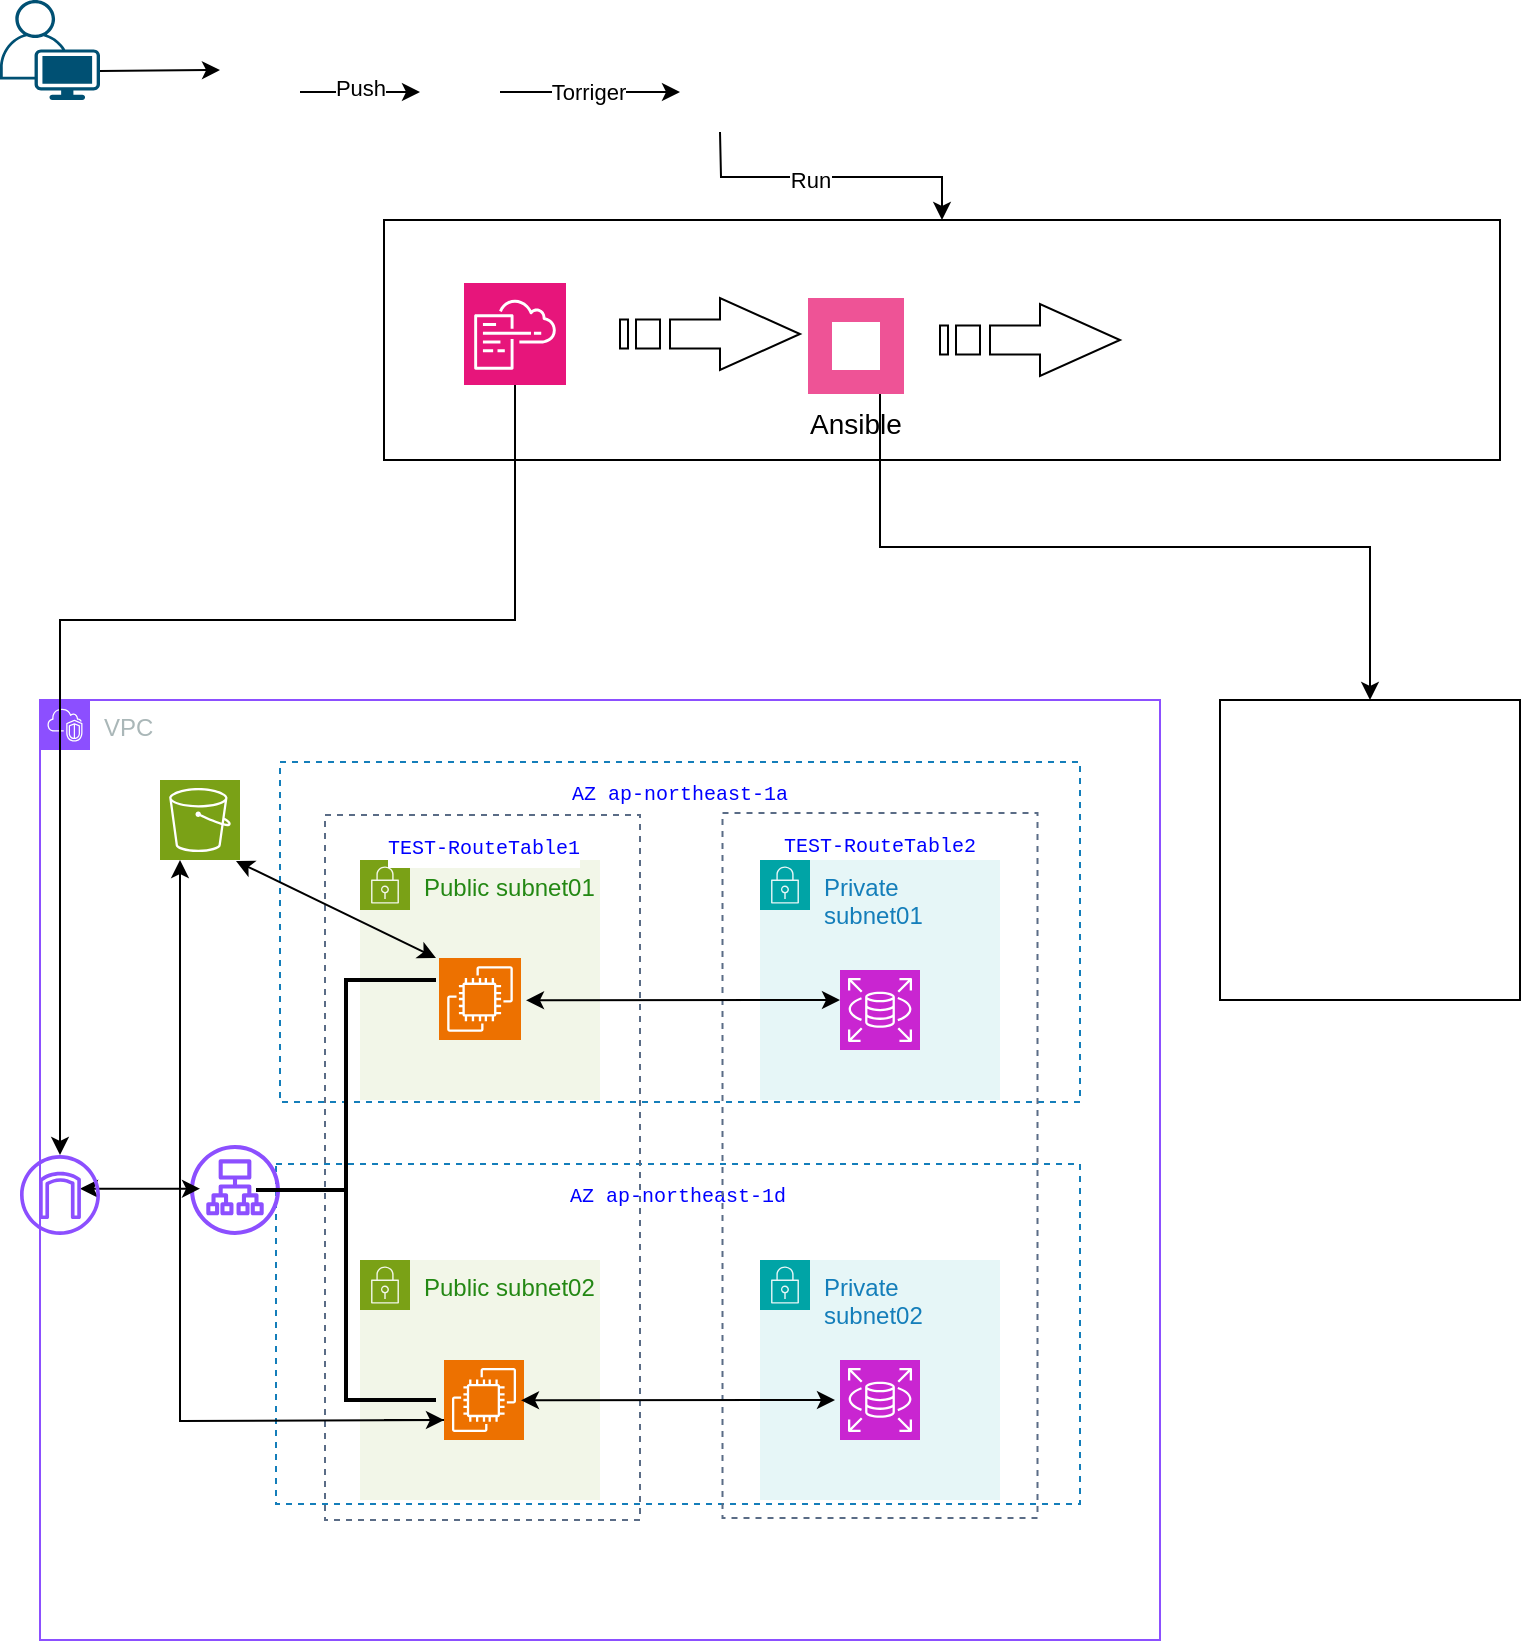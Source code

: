 <mxfile version="27.1.6">
  <diagram name="ページ1" id="wfOfTsYGX1gCWGaTva_v">
    <mxGraphModel dx="1042" dy="527" grid="1" gridSize="10" guides="1" tooltips="1" connect="1" arrows="1" fold="1" page="1" pageScale="1" pageWidth="827" pageHeight="1169" background="#ffffff" math="0" shadow="0">
      <root>
        <mxCell id="0" />
        <mxCell id="1" parent="0" />
        <mxCell id="8PP_kPt3Nnjrmp52MOyV-2" value="" style="shape=image;imageAspect=0;aspect=fixed;verticalLabelPosition=bottom;verticalAlign=top;image=https://prtimes.jp/data/corp/45056/tmp-74ea7a8a47b8ec46276d4d98dfc48039-f3c54867c53badc1224fcd4ed81a270b.jpg?auto=avif;" vertex="1" parent="1">
          <mxGeometry x="340" y="26.67" width="60.49" height="59.33" as="geometry" />
        </mxCell>
        <mxCell id="t017AzWAm3BwNFsJtzHb-72" value="" style="rounded=0;whiteSpace=wrap;html=1;fillColor=none;" parent="1" vertex="1">
          <mxGeometry x="202" y="120" width="558" height="120" as="geometry" />
        </mxCell>
        <mxCell id="t017AzWAm3BwNFsJtzHb-52" value="" style="whiteSpace=wrap;html=1;aspect=fixed;fillColor=none;" parent="1" vertex="1">
          <mxGeometry x="620" y="360" width="150" height="150" as="geometry" />
        </mxCell>
        <mxCell id="t017AzWAm3BwNFsJtzHb-118" value="" style="group" parent="1" connectable="0" vertex="1">
          <mxGeometry x="620" y="360" width="150" height="150" as="geometry" />
        </mxCell>
        <mxCell id="t017AzWAm3BwNFsJtzHb-51" value="" style="shape=image;verticalLabelPosition=bottom;labelBackgroundColor=default;verticalAlign=top;aspect=fixed;imageAspect=0;image=https://git-scm.com/images/logo@2x.png;" parent="t017AzWAm3BwNFsJtzHb-118" vertex="1">
          <mxGeometry x="30" y="30" width="71.74" height="30" as="geometry" />
        </mxCell>
        <mxCell id="t017AzWAm3BwNFsJtzHb-43" value="" style="shape=image;verticalLabelPosition=bottom;labelBackgroundColor=default;verticalAlign=top;aspect=fixed;imageAspect=0;image=https://cdn.worldvectorlogo.com/logos/nginx-1.svg;" parent="t017AzWAm3BwNFsJtzHb-118" vertex="1">
          <mxGeometry x="30" y="80" width="51.2" height="40" as="geometry" />
        </mxCell>
        <mxCell id="t017AzWAm3BwNFsJtzHb-114" style="edgeStyle=orthogonalEdgeStyle;rounded=0;orthogonalLoop=1;jettySize=auto;html=1;entryX=0.5;entryY=0;entryDx=0;entryDy=0;" parent="1" target="t017AzWAm3BwNFsJtzHb-72" edge="1">
          <mxGeometry relative="1" as="geometry">
            <mxPoint x="370" y="76" as="sourcePoint" />
          </mxGeometry>
        </mxCell>
        <mxCell id="t017AzWAm3BwNFsJtzHb-115" value="Run" style="edgeLabel;html=1;align=center;verticalAlign=middle;resizable=0;points=[];" parent="t017AzWAm3BwNFsJtzHb-114" vertex="1" connectable="0">
          <mxGeometry x="-0.133" y="-1" relative="1" as="geometry">
            <mxPoint as="offset" />
          </mxGeometry>
        </mxCell>
        <mxCell id="t017AzWAm3BwNFsJtzHb-60" style="edgeStyle=orthogonalEdgeStyle;rounded=0;orthogonalLoop=1;jettySize=auto;html=1;exitX=1;exitY=0.5;exitDx=0;exitDy=0;entryX=0;entryY=0.5;entryDx=0;entryDy=0;" parent="1" source="t017AzWAm3BwNFsJtzHb-42" target="t017AzWAm3BwNFsJtzHb-9" edge="1">
          <mxGeometry relative="1" as="geometry" />
        </mxCell>
        <mxCell id="t017AzWAm3BwNFsJtzHb-61" value="Push" style="edgeLabel;html=1;align=center;verticalAlign=middle;resizable=0;points=[];" parent="t017AzWAm3BwNFsJtzHb-60" vertex="1" connectable="0">
          <mxGeometry x="0.04" y="2" relative="1" as="geometry">
            <mxPoint x="-1" as="offset" />
          </mxGeometry>
        </mxCell>
        <mxCell id="t017AzWAm3BwNFsJtzHb-66" style="edgeStyle=orthogonalEdgeStyle;rounded=0;orthogonalLoop=1;jettySize=auto;html=1;exitX=1;exitY=0.5;exitDx=0;exitDy=0;" parent="1" source="t017AzWAm3BwNFsJtzHb-9" edge="1">
          <mxGeometry relative="1" as="geometry">
            <mxPoint x="350" y="56" as="targetPoint" />
          </mxGeometry>
        </mxCell>
        <mxCell id="t017AzWAm3BwNFsJtzHb-67" value="Torriger" style="edgeLabel;html=1;align=center;verticalAlign=middle;resizable=0;points=[];" parent="t017AzWAm3BwNFsJtzHb-66" vertex="1" connectable="0">
          <mxGeometry x="0.004" y="1" relative="1" as="geometry">
            <mxPoint x="-1" as="offset" />
          </mxGeometry>
        </mxCell>
        <mxCell id="t017AzWAm3BwNFsJtzHb-9" value="" style="shape=image;html=1;verticalAlign=top;verticalLabelPosition=bottom;labelBackgroundColor=#ffffff;imageAspect=0;aspect=fixed;image=https://cdn4.iconfinder.com/data/icons/ionicons/512/icon-social-github-128.png" parent="1" vertex="1">
          <mxGeometry x="220" y="36" width="40" height="40" as="geometry" />
        </mxCell>
        <mxCell id="t017AzWAm3BwNFsJtzHb-44" value="" style="shape=image;verticalLabelPosition=bottom;labelBackgroundColor=default;verticalAlign=top;aspect=fixed;imageAspect=0;image=https://serverspec.org/images/logo.png;" parent="1" vertex="1">
          <mxGeometry x="590" y="165" width="130" height="30" as="geometry" />
        </mxCell>
        <mxCell id="t017AzWAm3BwNFsJtzHb-42" value="" style="shape=image;verticalLabelPosition=bottom;labelBackgroundColor=default;verticalAlign=top;aspect=fixed;imageAspect=0;image=https://upload.wikimedia.org/wikipedia/commons/thumb/9/9a/Visual_Studio_Code_1.35_icon.svg/2048px-Visual_Studio_Code_1.35_icon.svg.png;" parent="1" vertex="1">
          <mxGeometry x="120" y="36" width="40" height="40" as="geometry" />
        </mxCell>
        <mxCell id="t017AzWAm3BwNFsJtzHb-64" style="edgeStyle=orthogonalEdgeStyle;rounded=0;orthogonalLoop=1;jettySize=auto;html=1;exitX=1;exitY=0.71;exitDx=0;exitDy=0;exitPerimeter=0;" parent="1" source="t017AzWAm3BwNFsJtzHb-57" edge="1">
          <mxGeometry relative="1" as="geometry">
            <mxPoint x="120" y="45" as="targetPoint" />
          </mxGeometry>
        </mxCell>
        <mxCell id="t017AzWAm3BwNFsJtzHb-57" value="" style="points=[[0.35,0,0],[0.98,0.51,0],[1,0.71,0],[0.67,1,0],[0,0.795,0],[0,0.65,0]];verticalLabelPosition=bottom;sketch=0;html=1;verticalAlign=top;aspect=fixed;align=center;pointerEvents=1;shape=mxgraph.cisco19.user;fillColor=#005073;strokeColor=none;" parent="1" vertex="1">
          <mxGeometry x="10" y="10" width="50" height="50" as="geometry" />
        </mxCell>
        <mxCell id="t017AzWAm3BwNFsJtzHb-84" value="" style="html=1;shadow=0;dashed=0;align=center;verticalAlign=middle;shape=mxgraph.arrows2.stripedArrow;dy=0.6;dx=40;notch=25;" parent="1" vertex="1">
          <mxGeometry x="480" y="162" width="90" height="36" as="geometry" />
        </mxCell>
        <mxCell id="t017AzWAm3BwNFsJtzHb-113" style="edgeStyle=orthogonalEdgeStyle;rounded=0;orthogonalLoop=1;jettySize=auto;html=1;exitX=0.75;exitY=1;exitDx=0;exitDy=0;entryX=0.5;entryY=0;entryDx=0;entryDy=0;" parent="1" source="t017AzWAm3BwNFsJtzHb-85" target="t017AzWAm3BwNFsJtzHb-52" edge="1">
          <mxGeometry relative="1" as="geometry" />
        </mxCell>
        <mxCell id="t017AzWAm3BwNFsJtzHb-85" value="Ansible" style="shape=rect;fillColor=#EE5396;aspect=fixed;resizable=0;labelPosition=center;verticalLabelPosition=bottom;align=center;verticalAlign=top;strokeColor=none;fontSize=14;" parent="1" vertex="1">
          <mxGeometry x="414" y="159" width="48" height="48" as="geometry" />
        </mxCell>
        <mxCell id="t017AzWAm3BwNFsJtzHb-86" value="" style="fillColor=#ffffff;strokeColor=none;dashed=0;outlineConnect=0;html=1;labelPosition=center;verticalLabelPosition=bottom;verticalAlign=top;part=1;movable=0;resizable=0;rotatable=0;shape=mxgraph.ibm_cloud.logo--ansible-community" parent="t017AzWAm3BwNFsJtzHb-85" vertex="1">
          <mxGeometry width="24" height="24" relative="1" as="geometry">
            <mxPoint x="12" y="12" as="offset" />
          </mxGeometry>
        </mxCell>
        <mxCell id="t017AzWAm3BwNFsJtzHb-121" value="" style="html=1;shadow=0;dashed=0;align=center;verticalAlign=middle;shape=mxgraph.arrows2.stripedArrow;dy=0.6;dx=40;notch=25;" parent="1" vertex="1">
          <mxGeometry x="320" y="159" width="90" height="36" as="geometry" />
        </mxCell>
        <mxCell id="t017AzWAm3BwNFsJtzHb-124" value="" style="group" parent="1" connectable="0" vertex="1">
          <mxGeometry x="30" y="360" width="600" height="470" as="geometry" />
        </mxCell>
        <mxCell id="t017AzWAm3BwNFsJtzHb-15" value="&lt;div style=&quot;color: rgb(0, 0, 0); background-color: rgb(255, 255, 255); font-family: Consolas, &amp;quot;Courier New&amp;quot;, monospace; line-height: 19px; white-space: pre;&quot;&gt;&lt;span style=&quot;color: rgb(0, 0, 255);&quot;&gt;&lt;font style=&quot;font-size: 10px;&quot;&gt;AZ ap-northeast-1d&lt;/font&gt;&lt;/span&gt;&lt;/div&gt;" style="fillColor=none;strokeColor=#147EBA;dashed=1;verticalAlign=top;fontStyle=0;fontColor=#147EBA;whiteSpace=wrap;html=1;container=0;" parent="t017AzWAm3BwNFsJtzHb-124" vertex="1">
          <mxGeometry x="118" y="232" width="402" height="170" as="geometry" />
        </mxCell>
        <mxCell id="t017AzWAm3BwNFsJtzHb-16" value="VPC" style="points=[[0,0],[0.25,0],[0.5,0],[0.75,0],[1,0],[1,0.25],[1,0.5],[1,0.75],[1,1],[0.75,1],[0.5,1],[0.25,1],[0,1],[0,0.75],[0,0.5],[0,0.25]];outlineConnect=0;gradientColor=none;html=1;whiteSpace=wrap;fontSize=12;fontStyle=0;container=0;pointerEvents=0;collapsible=0;recursiveResize=0;shape=mxgraph.aws4.group;grIcon=mxgraph.aws4.group_vpc2;strokeColor=#8C4FFF;fillColor=none;verticalAlign=top;align=left;spacingLeft=30;fontColor=#AAB7B8;dashed=0;" parent="t017AzWAm3BwNFsJtzHb-124" vertex="1">
          <mxGeometry width="560" height="470" as="geometry" />
        </mxCell>
        <mxCell id="t017AzWAm3BwNFsJtzHb-14" value="" style="sketch=0;points=[[0,0,0],[0.25,0,0],[0.5,0,0],[0.75,0,0],[1,0,0],[0,1,0],[0.25,1,0],[0.5,1,0],[0.75,1,0],[1,1,0],[0,0.25,0],[0,0.5,0],[0,0.75,0],[1,0.25,0],[1,0.5,0],[1,0.75,0]];outlineConnect=0;fontColor=#232F3E;fillColor=#7AA116;strokeColor=#ffffff;dashed=0;verticalLabelPosition=bottom;verticalAlign=top;align=center;html=1;fontSize=12;fontStyle=0;aspect=fixed;shape=mxgraph.aws4.resourceIcon;resIcon=mxgraph.aws4.s3;container=0;" parent="t017AzWAm3BwNFsJtzHb-124" vertex="1">
          <mxGeometry x="60" y="40" width="40" height="40" as="geometry" />
        </mxCell>
        <mxCell id="t017AzWAm3BwNFsJtzHb-28" value="&lt;div style=&quot;color: rgb(0, 0, 0); background-color: rgb(255, 255, 255); font-family: Consolas, &amp;quot;Courier New&amp;quot;, monospace; line-height: 19px; white-space: pre;&quot;&gt;&lt;span style=&quot;color: rgb(0, 0, 255);&quot;&gt;&lt;font style=&quot;font-size: 10px;&quot;&gt;AZ ap-northeast-1a&lt;/font&gt;&lt;/span&gt;&lt;/div&gt;" style="fillColor=none;strokeColor=#147EBA;dashed=1;verticalAlign=top;fontStyle=0;fontColor=#147EBA;whiteSpace=wrap;html=1;container=0;" parent="t017AzWAm3BwNFsJtzHb-124" vertex="1">
          <mxGeometry x="120" y="31" width="400" height="170" as="geometry" />
        </mxCell>
        <mxCell id="t017AzWAm3BwNFsJtzHb-18" value="Public subnet01" style="points=[[0,0],[0.25,0],[0.5,0],[0.75,0],[1,0],[1,0.25],[1,0.5],[1,0.75],[1,1],[0.75,1],[0.5,1],[0.25,1],[0,1],[0,0.75],[0,0.5],[0,0.25]];outlineConnect=0;gradientColor=none;html=1;whiteSpace=wrap;fontSize=12;fontStyle=0;container=0;pointerEvents=0;collapsible=0;recursiveResize=0;shape=mxgraph.aws4.group;grIcon=mxgraph.aws4.group_security_group;grStroke=0;strokeColor=#7AA116;fillColor=#F2F6E8;verticalAlign=top;align=left;spacingLeft=30;fontColor=#248814;dashed=0;" parent="t017AzWAm3BwNFsJtzHb-124" vertex="1">
          <mxGeometry x="160" y="80" width="120" height="120" as="geometry" />
        </mxCell>
        <mxCell id="t017AzWAm3BwNFsJtzHb-25" value="&lt;div style=&quot;color: rgb(0, 0, 0); background-color: rgb(255, 255, 255); font-family: Consolas, &amp;quot;Courier New&amp;quot;, monospace; line-height: 19px; white-space: pre;&quot;&gt;&lt;span style=&quot;color: rgb(0, 0, 255);&quot;&gt;&lt;font style=&quot;font-size: 10px;&quot;&gt;TEST-RouteTable1&lt;/font&gt;&lt;/span&gt;&lt;/div&gt;" style="fillColor=none;strokeColor=#5A6C86;dashed=1;verticalAlign=top;fontStyle=0;fontColor=#5A6C86;whiteSpace=wrap;html=1;container=0;" parent="t017AzWAm3BwNFsJtzHb-124" vertex="1">
          <mxGeometry x="142.5" y="57.5" width="157.5" height="352.5" as="geometry" />
        </mxCell>
        <mxCell id="t017AzWAm3BwNFsJtzHb-27" value="&lt;div style=&quot;color: rgb(0, 0, 0); background-color: rgb(255, 255, 255); font-family: Consolas, &amp;quot;Courier New&amp;quot;, monospace; line-height: 19px; white-space: pre;&quot;&gt;&lt;span style=&quot;color: rgb(0, 0, 255);&quot;&gt;&lt;font style=&quot;font-size: 10px;&quot;&gt;TEST-RouteTable2&lt;/font&gt;&lt;/span&gt;&lt;/div&gt;" style="fillColor=none;strokeColor=#5A6C86;dashed=1;verticalAlign=top;fontStyle=0;fontColor=#5A6C86;whiteSpace=wrap;html=1;container=0;" parent="t017AzWAm3BwNFsJtzHb-124" vertex="1">
          <mxGeometry x="341.25" y="56.5" width="157.5" height="352.5" as="geometry" />
        </mxCell>
        <mxCell id="t017AzWAm3BwNFsJtzHb-47" value="" style="sketch=0;outlineConnect=0;fontColor=#232F3E;gradientColor=none;fillColor=#8C4FFF;strokeColor=none;dashed=0;verticalLabelPosition=bottom;verticalAlign=top;align=center;html=1;fontSize=12;fontStyle=0;aspect=fixed;pointerEvents=1;shape=mxgraph.aws4.application_load_balancer;container=0;" parent="t017AzWAm3BwNFsJtzHb-124" vertex="1">
          <mxGeometry x="75" y="222.5" width="45" height="45" as="geometry" />
        </mxCell>
        <mxCell id="s2tJj15P_GMWW8lzr4WI-2" value="" style="sketch=0;points=[[0,0,0],[0.25,0,0],[0.5,0,0],[0.75,0,0],[1,0,0],[0,1,0],[0.25,1,0],[0.5,1,0],[0.75,1,0],[1,1,0],[0,0.25,0],[0,0.5,0],[0,0.75,0],[1,0.25,0],[1,0.5,0],[1,0.75,0]];outlineConnect=0;fontColor=#232F3E;fillColor=#ED7100;strokeColor=#ffffff;dashed=0;verticalLabelPosition=bottom;verticalAlign=top;align=center;html=1;fontSize=12;fontStyle=0;aspect=fixed;shape=mxgraph.aws4.resourceIcon;resIcon=mxgraph.aws4.ec2;container=0;" parent="t017AzWAm3BwNFsJtzHb-124" vertex="1">
          <mxGeometry x="199.5" y="129" width="41" height="41" as="geometry" />
        </mxCell>
        <mxCell id="t017AzWAm3BwNFsJtzHb-30" value="Private subnet02" style="points=[[0,0],[0.25,0],[0.5,0],[0.75,0],[1,0],[1,0.25],[1,0.5],[1,0.75],[1,1],[0.75,1],[0.5,1],[0.25,1],[0,1],[0,0.75],[0,0.5],[0,0.25]];outlineConnect=0;gradientColor=none;html=1;whiteSpace=wrap;fontSize=12;fontStyle=0;container=0;pointerEvents=0;collapsible=0;recursiveResize=0;shape=mxgraph.aws4.group;grIcon=mxgraph.aws4.group_security_group;grStroke=0;strokeColor=#00A4A6;fillColor=#E6F6F7;verticalAlign=top;align=left;spacingLeft=30;fontColor=#147EBA;dashed=0;" parent="t017AzWAm3BwNFsJtzHb-124" vertex="1">
          <mxGeometry x="360" y="280" width="120" height="120" as="geometry" />
        </mxCell>
        <mxCell id="t017AzWAm3BwNFsJtzHb-13" value="" style="sketch=0;points=[[0,0,0],[0.25,0,0],[0.5,0,0],[0.75,0,0],[1,0,0],[0,1,0],[0.25,1,0],[0.5,1,0],[0.75,1,0],[1,1,0],[0,0.25,0],[0,0.5,0],[0,0.75,0],[1,0.25,0],[1,0.5,0],[1,0.75,0]];outlineConnect=0;fontColor=#232F3E;fillColor=#C925D1;strokeColor=#ffffff;dashed=0;verticalLabelPosition=bottom;verticalAlign=top;align=center;html=1;fontSize=12;fontStyle=0;aspect=fixed;shape=mxgraph.aws4.resourceIcon;resIcon=mxgraph.aws4.rds;container=0;" parent="t017AzWAm3BwNFsJtzHb-124" vertex="1">
          <mxGeometry x="400" y="330" width="40" height="40" as="geometry" />
        </mxCell>
        <mxCell id="t017AzWAm3BwNFsJtzHb-93" value="" style="endArrow=classic;startArrow=classic;html=1;rounded=0;" parent="t017AzWAm3BwNFsJtzHb-124" edge="1">
          <mxGeometry width="50" height="50" relative="1" as="geometry">
            <mxPoint x="80" y="244.33" as="sourcePoint" />
            <mxPoint x="20" y="244.33" as="targetPoint" />
            <Array as="points" />
          </mxGeometry>
        </mxCell>
        <mxCell id="t017AzWAm3BwNFsJtzHb-95" value="" style="endArrow=classic;startArrow=classic;html=1;rounded=0;exitX=1;exitY=0;exitDx=0;exitDy=0;exitPerimeter=0;" parent="t017AzWAm3BwNFsJtzHb-124" edge="1">
          <mxGeometry width="50" height="50" relative="1" as="geometry">
            <mxPoint x="98" y="80.5" as="sourcePoint" />
            <mxPoint x="198" y="129" as="targetPoint" />
          </mxGeometry>
        </mxCell>
        <mxCell id="t017AzWAm3BwNFsJtzHb-117" value="" style="group" parent="t017AzWAm3BwNFsJtzHb-124" connectable="0" vertex="1">
          <mxGeometry x="360" y="80" width="120" height="120" as="geometry" />
        </mxCell>
        <mxCell id="t017AzWAm3BwNFsJtzHb-17" value="Private subnet01" style="points=[[0,0],[0.25,0],[0.5,0],[0.75,0],[1,0],[1,0.25],[1,0.5],[1,0.75],[1,1],[0.75,1],[0.5,1],[0.25,1],[0,1],[0,0.75],[0,0.5],[0,0.25]];outlineConnect=0;gradientColor=none;html=1;whiteSpace=wrap;fontSize=12;fontStyle=0;container=0;pointerEvents=0;collapsible=0;recursiveResize=0;shape=mxgraph.aws4.group;grIcon=mxgraph.aws4.group_security_group;grStroke=0;strokeColor=#00A4A6;fillColor=#E6F6F7;verticalAlign=top;align=left;spacingLeft=30;fontColor=#147EBA;dashed=0;" parent="t017AzWAm3BwNFsJtzHb-117" vertex="1">
          <mxGeometry width="120" height="120" as="geometry" />
        </mxCell>
        <mxCell id="t017AzWAm3BwNFsJtzHb-11" value="" style="sketch=0;points=[[0,0,0],[0.25,0,0],[0.5,0,0],[0.75,0,0],[1,0,0],[0,1,0],[0.25,1,0],[0.5,1,0],[0.75,1,0],[1,1,0],[0,0.25,0],[0,0.5,0],[0,0.75,0],[1,0.25,0],[1,0.5,0],[1,0.75,0]];outlineConnect=0;fontColor=#232F3E;fillColor=#C925D1;strokeColor=#ffffff;dashed=0;verticalLabelPosition=bottom;verticalAlign=top;align=center;html=1;fontSize=12;fontStyle=0;aspect=fixed;shape=mxgraph.aws4.resourceIcon;resIcon=mxgraph.aws4.rds;container=0;" parent="t017AzWAm3BwNFsJtzHb-117" vertex="1">
          <mxGeometry x="40" y="55" width="40" height="40" as="geometry" />
        </mxCell>
        <mxCell id="t017AzWAm3BwNFsJtzHb-29" value="Public subnet02" style="points=[[0,0],[0.25,0],[0.5,0],[0.75,0],[1,0],[1,0.25],[1,0.5],[1,0.75],[1,1],[0.75,1],[0.5,1],[0.25,1],[0,1],[0,0.75],[0,0.5],[0,0.25]];outlineConnect=0;gradientColor=none;html=1;whiteSpace=wrap;fontSize=12;fontStyle=0;container=0;pointerEvents=0;collapsible=0;recursiveResize=0;shape=mxgraph.aws4.group;grIcon=mxgraph.aws4.group_security_group;grStroke=0;strokeColor=#7AA116;fillColor=#F2F6E8;verticalAlign=top;align=left;spacingLeft=30;fontColor=#248814;dashed=0;" parent="t017AzWAm3BwNFsJtzHb-124" vertex="1">
          <mxGeometry x="160" y="280" width="120" height="120" as="geometry" />
        </mxCell>
        <mxCell id="t017AzWAm3BwNFsJtzHb-10" value="" style="sketch=0;points=[[0,0,0],[0.25,0,0],[0.5,0,0],[0.75,0,0],[1,0,0],[0,1,0],[0.25,1,0],[0.5,1,0],[0.75,1,0],[1,1,0],[0,0.25,0],[0,0.5,0],[0,0.75,0],[1,0.25,0],[1,0.5,0],[1,0.75,0]];outlineConnect=0;fontColor=#232F3E;fillColor=#ED7100;strokeColor=#ffffff;dashed=0;verticalLabelPosition=bottom;verticalAlign=top;align=center;html=1;fontSize=12;fontStyle=0;aspect=fixed;shape=mxgraph.aws4.resourceIcon;resIcon=mxgraph.aws4.ec2;container=0;" parent="t017AzWAm3BwNFsJtzHb-124" vertex="1">
          <mxGeometry x="202" y="330" width="40" height="40" as="geometry" />
        </mxCell>
        <mxCell id="t017AzWAm3BwNFsJtzHb-119" value="" style="strokeWidth=2;html=1;shape=mxgraph.flowchart.annotation_2;align=left;labelPosition=right;pointerEvents=1;" parent="t017AzWAm3BwNFsJtzHb-124" vertex="1">
          <mxGeometry x="108" y="140" width="90" height="210" as="geometry" />
        </mxCell>
        <mxCell id="t017AzWAm3BwNFsJtzHb-120" value="" style="endArrow=classic;startArrow=classic;html=1;rounded=0;" parent="t017AzWAm3BwNFsJtzHb-124" edge="1">
          <mxGeometry width="50" height="50" relative="1" as="geometry">
            <mxPoint x="240.5" y="350.14" as="sourcePoint" />
            <mxPoint x="397.5" y="350" as="targetPoint" />
            <Array as="points" />
          </mxGeometry>
        </mxCell>
        <mxCell id="t017AzWAm3BwNFsJtzHb-91" value="" style="endArrow=classic;startArrow=classic;html=1;rounded=0;" parent="t017AzWAm3BwNFsJtzHb-124" edge="1">
          <mxGeometry width="50" height="50" relative="1" as="geometry">
            <mxPoint x="243" y="150.14" as="sourcePoint" />
            <mxPoint x="400" y="150" as="targetPoint" />
            <Array as="points" />
          </mxGeometry>
        </mxCell>
        <mxCell id="t017AzWAm3BwNFsJtzHb-122" style="edgeStyle=orthogonalEdgeStyle;rounded=0;orthogonalLoop=1;jettySize=auto;html=1;entryX=0.25;entryY=1;entryDx=0;entryDy=0;entryPerimeter=0;" parent="t017AzWAm3BwNFsJtzHb-124" target="t017AzWAm3BwNFsJtzHb-14" edge="1">
          <mxGeometry relative="1" as="geometry">
            <mxPoint x="202" y="360" as="sourcePoint" />
          </mxGeometry>
        </mxCell>
        <mxCell id="t017AzWAm3BwNFsJtzHb-123" value="" style="endArrow=classic;html=1;rounded=0;" parent="t017AzWAm3BwNFsJtzHb-124" edge="1">
          <mxGeometry width="50" height="50" relative="1" as="geometry">
            <mxPoint x="172" y="360" as="sourcePoint" />
            <mxPoint x="202" y="360" as="targetPoint" />
          </mxGeometry>
        </mxCell>
        <mxCell id="t017AzWAm3BwNFsJtzHb-38" value="" style="sketch=0;outlineConnect=0;fontColor=#232F3E;gradientColor=none;fillColor=#8C4FFF;strokeColor=none;dashed=0;verticalLabelPosition=bottom;verticalAlign=top;align=center;html=1;fontSize=12;fontStyle=0;aspect=fixed;pointerEvents=1;shape=mxgraph.aws4.internet_gateway;" parent="t017AzWAm3BwNFsJtzHb-124" vertex="1">
          <mxGeometry x="-10" y="227.5" width="40" height="40" as="geometry" />
        </mxCell>
        <mxCell id="8PP_kPt3Nnjrmp52MOyV-5" style="edgeStyle=orthogonalEdgeStyle;rounded=0;orthogonalLoop=1;jettySize=auto;html=1;exitX=0.5;exitY=1;exitDx=0;exitDy=0;exitPerimeter=0;" edge="1" parent="1" source="8PP_kPt3Nnjrmp52MOyV-4" target="t017AzWAm3BwNFsJtzHb-38">
          <mxGeometry relative="1" as="geometry">
            <Array as="points">
              <mxPoint x="268" y="320" />
              <mxPoint x="40" y="320" />
            </Array>
          </mxGeometry>
        </mxCell>
        <mxCell id="8PP_kPt3Nnjrmp52MOyV-4" value="" style="sketch=0;points=[[0,0,0],[0.25,0,0],[0.5,0,0],[0.75,0,0],[1,0,0],[0,1,0],[0.25,1,0],[0.5,1,0],[0.75,1,0],[1,1,0],[0,0.25,0],[0,0.5,0],[0,0.75,0],[1,0.25,0],[1,0.5,0],[1,0.75,0]];points=[[0,0,0],[0.25,0,0],[0.5,0,0],[0.75,0,0],[1,0,0],[0,1,0],[0.25,1,0],[0.5,1,0],[0.75,1,0],[1,1,0],[0,0.25,0],[0,0.5,0],[0,0.75,0],[1,0.25,0],[1,0.5,0],[1,0.75,0]];outlineConnect=0;fontColor=#232F3E;fillColor=#E7157B;strokeColor=#ffffff;dashed=0;verticalLabelPosition=bottom;verticalAlign=top;align=center;html=1;fontSize=12;fontStyle=0;aspect=fixed;shape=mxgraph.aws4.resourceIcon;resIcon=mxgraph.aws4.cloudformation;" vertex="1" parent="1">
          <mxGeometry x="242" y="151.5" width="51" height="51" as="geometry" />
        </mxCell>
      </root>
    </mxGraphModel>
  </diagram>
</mxfile>
